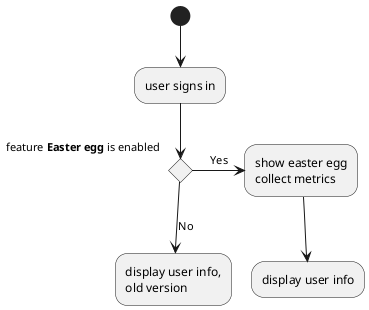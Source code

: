 @startuml
(*)  --> "user signs in"
If "feature <b>Easter egg</b> is enabled" then
-> [Yes] "show easter egg
collect metrics"
--> "display user info"
else
--> [No] "display user info,
old version"
Endif
@enduml
